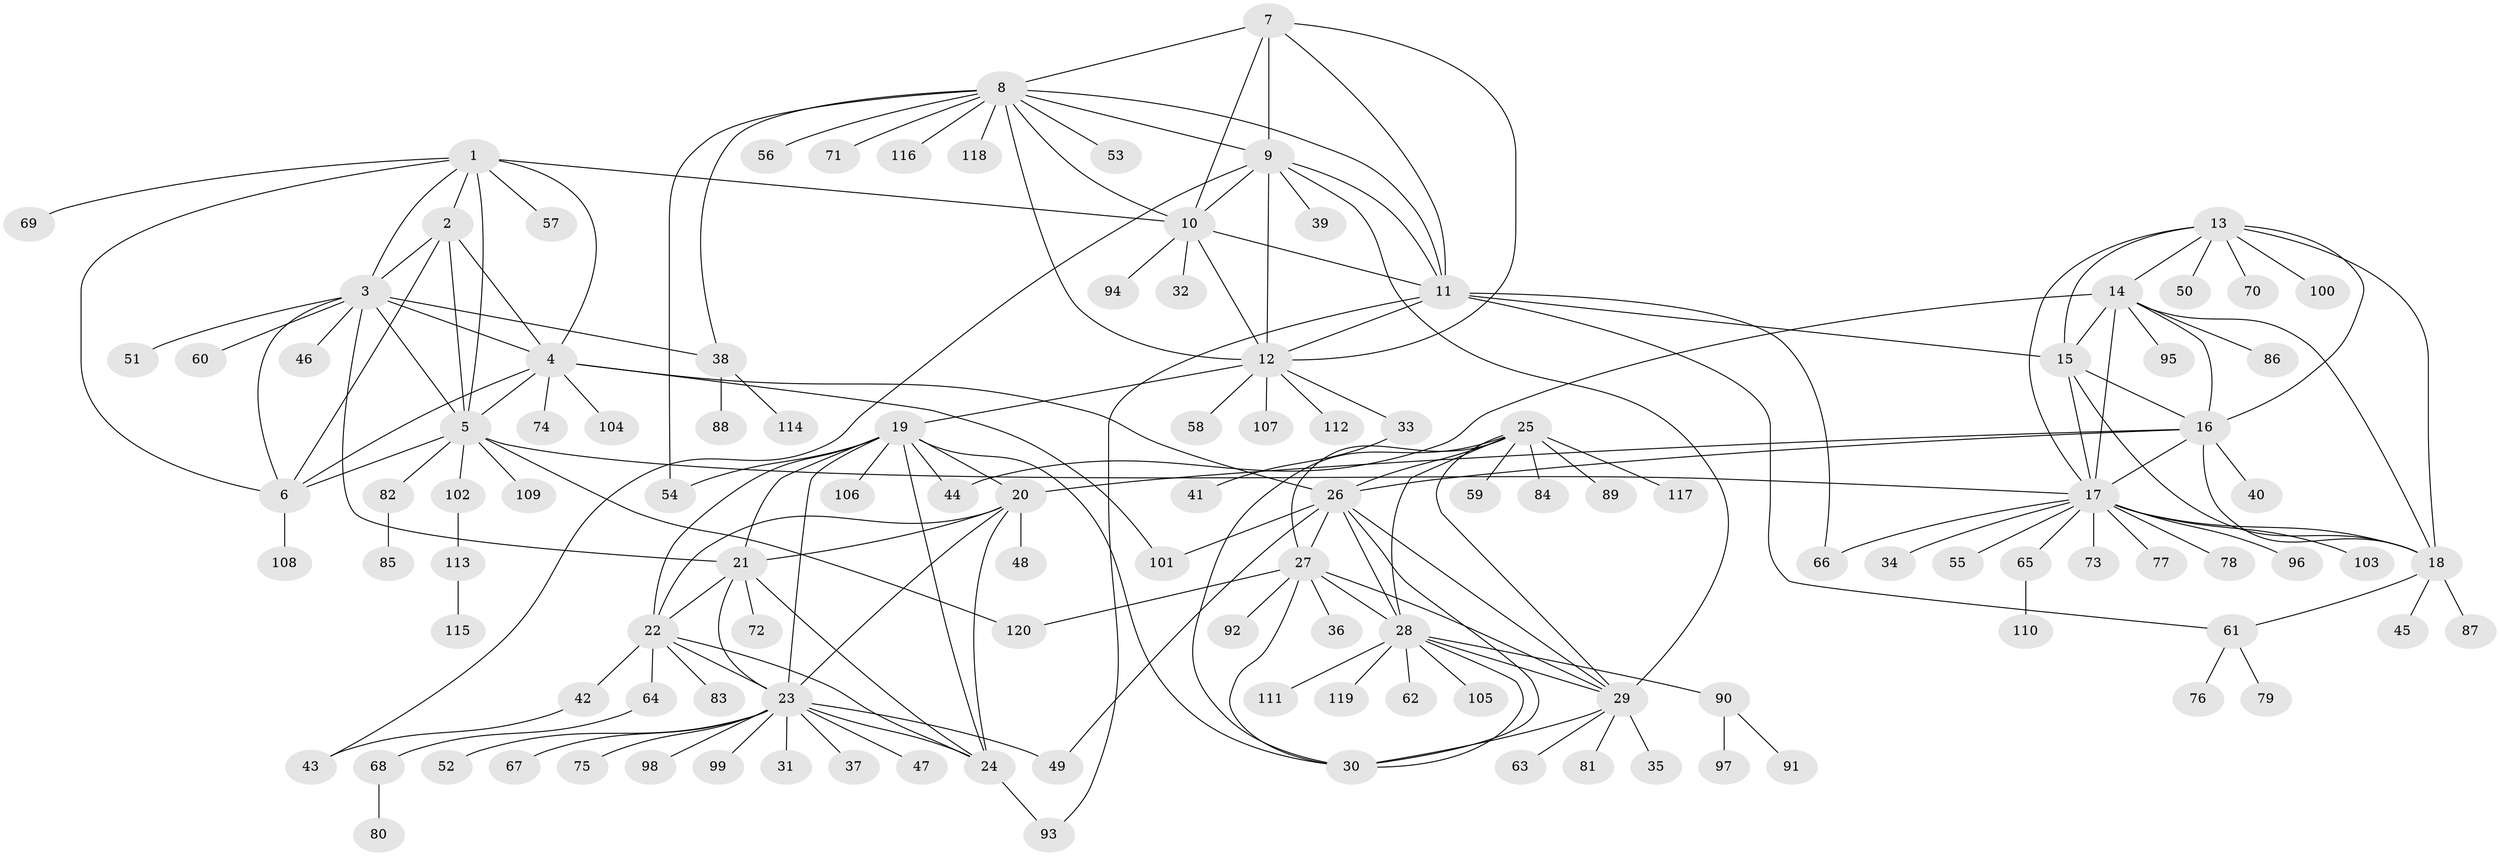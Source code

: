 // Generated by graph-tools (version 1.1) at 2025/11/02/27/25 16:11:37]
// undirected, 120 vertices, 185 edges
graph export_dot {
graph [start="1"]
  node [color=gray90,style=filled];
  1;
  2;
  3;
  4;
  5;
  6;
  7;
  8;
  9;
  10;
  11;
  12;
  13;
  14;
  15;
  16;
  17;
  18;
  19;
  20;
  21;
  22;
  23;
  24;
  25;
  26;
  27;
  28;
  29;
  30;
  31;
  32;
  33;
  34;
  35;
  36;
  37;
  38;
  39;
  40;
  41;
  42;
  43;
  44;
  45;
  46;
  47;
  48;
  49;
  50;
  51;
  52;
  53;
  54;
  55;
  56;
  57;
  58;
  59;
  60;
  61;
  62;
  63;
  64;
  65;
  66;
  67;
  68;
  69;
  70;
  71;
  72;
  73;
  74;
  75;
  76;
  77;
  78;
  79;
  80;
  81;
  82;
  83;
  84;
  85;
  86;
  87;
  88;
  89;
  90;
  91;
  92;
  93;
  94;
  95;
  96;
  97;
  98;
  99;
  100;
  101;
  102;
  103;
  104;
  105;
  106;
  107;
  108;
  109;
  110;
  111;
  112;
  113;
  114;
  115;
  116;
  117;
  118;
  119;
  120;
  1 -- 2;
  1 -- 3;
  1 -- 4;
  1 -- 5;
  1 -- 6;
  1 -- 10;
  1 -- 57;
  1 -- 69;
  2 -- 3;
  2 -- 4;
  2 -- 5;
  2 -- 6;
  3 -- 4;
  3 -- 5;
  3 -- 6;
  3 -- 21;
  3 -- 38;
  3 -- 46;
  3 -- 51;
  3 -- 60;
  4 -- 5;
  4 -- 6;
  4 -- 26;
  4 -- 74;
  4 -- 101;
  4 -- 104;
  5 -- 6;
  5 -- 17;
  5 -- 82;
  5 -- 102;
  5 -- 109;
  5 -- 120;
  6 -- 108;
  7 -- 8;
  7 -- 9;
  7 -- 10;
  7 -- 11;
  7 -- 12;
  8 -- 9;
  8 -- 10;
  8 -- 11;
  8 -- 12;
  8 -- 38;
  8 -- 53;
  8 -- 54;
  8 -- 56;
  8 -- 71;
  8 -- 116;
  8 -- 118;
  9 -- 10;
  9 -- 11;
  9 -- 12;
  9 -- 29;
  9 -- 39;
  9 -- 43;
  10 -- 11;
  10 -- 12;
  10 -- 32;
  10 -- 94;
  11 -- 12;
  11 -- 15;
  11 -- 61;
  11 -- 66;
  11 -- 93;
  12 -- 19;
  12 -- 33;
  12 -- 58;
  12 -- 107;
  12 -- 112;
  13 -- 14;
  13 -- 15;
  13 -- 16;
  13 -- 17;
  13 -- 18;
  13 -- 50;
  13 -- 70;
  13 -- 100;
  14 -- 15;
  14 -- 16;
  14 -- 17;
  14 -- 18;
  14 -- 44;
  14 -- 86;
  14 -- 95;
  15 -- 16;
  15 -- 17;
  15 -- 18;
  16 -- 17;
  16 -- 18;
  16 -- 20;
  16 -- 26;
  16 -- 40;
  17 -- 18;
  17 -- 34;
  17 -- 55;
  17 -- 65;
  17 -- 66;
  17 -- 73;
  17 -- 77;
  17 -- 78;
  17 -- 96;
  17 -- 103;
  18 -- 45;
  18 -- 61;
  18 -- 87;
  19 -- 20;
  19 -- 21;
  19 -- 22;
  19 -- 23;
  19 -- 24;
  19 -- 30;
  19 -- 44;
  19 -- 54;
  19 -- 106;
  20 -- 21;
  20 -- 22;
  20 -- 23;
  20 -- 24;
  20 -- 48;
  21 -- 22;
  21 -- 23;
  21 -- 24;
  21 -- 72;
  22 -- 23;
  22 -- 24;
  22 -- 42;
  22 -- 64;
  22 -- 83;
  23 -- 24;
  23 -- 31;
  23 -- 37;
  23 -- 47;
  23 -- 49;
  23 -- 52;
  23 -- 67;
  23 -- 75;
  23 -- 98;
  23 -- 99;
  24 -- 93;
  25 -- 26;
  25 -- 27;
  25 -- 28;
  25 -- 29;
  25 -- 30;
  25 -- 59;
  25 -- 84;
  25 -- 89;
  25 -- 117;
  26 -- 27;
  26 -- 28;
  26 -- 29;
  26 -- 30;
  26 -- 49;
  26 -- 101;
  27 -- 28;
  27 -- 29;
  27 -- 30;
  27 -- 36;
  27 -- 92;
  27 -- 120;
  28 -- 29;
  28 -- 30;
  28 -- 62;
  28 -- 90;
  28 -- 105;
  28 -- 111;
  28 -- 119;
  29 -- 30;
  29 -- 35;
  29 -- 63;
  29 -- 81;
  33 -- 41;
  38 -- 88;
  38 -- 114;
  42 -- 43;
  61 -- 76;
  61 -- 79;
  64 -- 68;
  65 -- 110;
  68 -- 80;
  82 -- 85;
  90 -- 91;
  90 -- 97;
  102 -- 113;
  113 -- 115;
}

